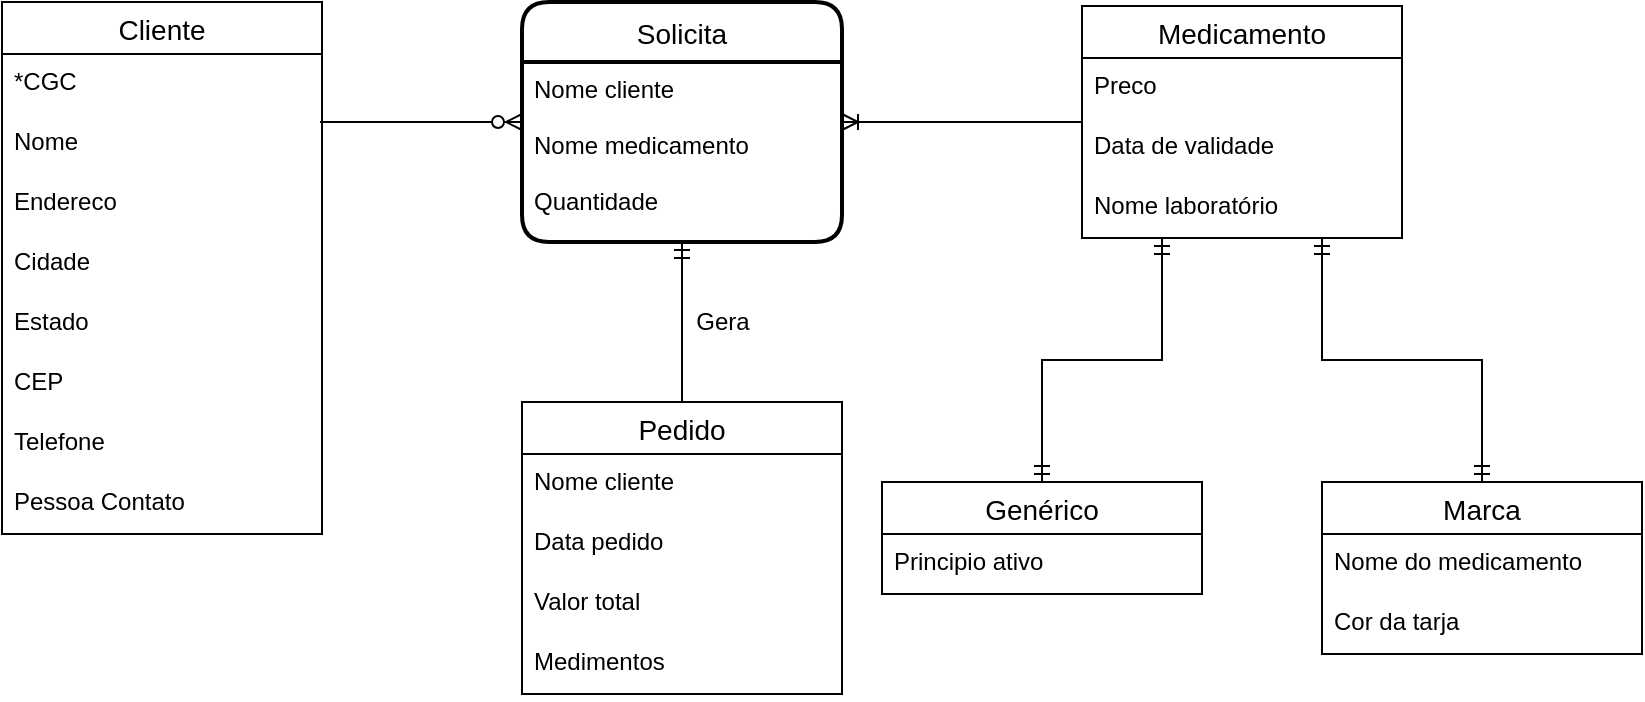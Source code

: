 <mxfile version="13.7.7" type="device"><diagram id="R2lEEEUBdFMjLlhIrx00" name="Page-1"><mxGraphModel dx="868" dy="479" grid="1" gridSize="10" guides="1" tooltips="1" connect="1" arrows="1" fold="1" page="1" pageScale="1" pageWidth="850" pageHeight="1100" math="0" shadow="0" extFonts="Permanent Marker^https://fonts.googleapis.com/css?family=Permanent+Marker"><root><mxCell id="0"/><mxCell id="1" parent="0"/><mxCell id="iWFiLatknzs_0y0cP8iD-32" value="" style="edgeStyle=entityRelationEdgeStyle;fontSize=12;html=1;endArrow=ERzeroToMany;endFill=1;exitX=0.994;exitY=0.133;exitDx=0;exitDy=0;exitPerimeter=0;entryX=0;entryY=0.5;entryDx=0;entryDy=0;" edge="1" parent="1" source="iWFiLatknzs_0y0cP8iD-23" target="iWFiLatknzs_0y0cP8iD-30"><mxGeometry width="100" height="100" relative="1" as="geometry"><mxPoint x="220" y="200" as="sourcePoint"/><mxPoint x="330" y="100" as="targetPoint"/></mxGeometry></mxCell><mxCell id="iWFiLatknzs_0y0cP8iD-51" style="edgeStyle=orthogonalEdgeStyle;rounded=0;orthogonalLoop=1;jettySize=auto;html=1;exitX=0.25;exitY=1;exitDx=0;exitDy=0;entryX=0.5;entryY=0;entryDx=0;entryDy=0;endArrow=ERmandOne;endFill=0;startArrow=ERmandOne;startFill=0;" edge="1" parent="1" source="iWFiLatknzs_0y0cP8iD-34" target="iWFiLatknzs_0y0cP8iD-47"><mxGeometry relative="1" as="geometry"/></mxCell><mxCell id="iWFiLatknzs_0y0cP8iD-56" style="edgeStyle=orthogonalEdgeStyle;rounded=0;orthogonalLoop=1;jettySize=auto;html=1;exitX=0.75;exitY=1;exitDx=0;exitDy=0;startArrow=ERmandOne;startFill=0;endArrow=ERmandOne;endFill=0;" edge="1" parent="1" source="iWFiLatknzs_0y0cP8iD-34" target="iWFiLatknzs_0y0cP8iD-52"><mxGeometry relative="1" as="geometry"/></mxCell><mxCell id="iWFiLatknzs_0y0cP8iD-47" value="Genérico" style="swimlane;fontStyle=0;childLayout=stackLayout;horizontal=1;startSize=26;horizontalStack=0;resizeParent=1;resizeParentMax=0;resizeLast=0;collapsible=1;marginBottom=0;align=center;fontSize=14;" vertex="1" parent="1"><mxGeometry x="480" y="280" width="160" height="56" as="geometry"/></mxCell><mxCell id="iWFiLatknzs_0y0cP8iD-48" value="Principio ativo" style="text;strokeColor=none;fillColor=none;spacingLeft=4;spacingRight=4;overflow=hidden;rotatable=0;points=[[0,0.5],[1,0.5]];portConstraint=eastwest;fontSize=12;" vertex="1" parent="iWFiLatknzs_0y0cP8iD-47"><mxGeometry y="26" width="160" height="30" as="geometry"/></mxCell><mxCell id="iWFiLatknzs_0y0cP8iD-52" value="Marca" style="swimlane;fontStyle=0;childLayout=stackLayout;horizontal=1;startSize=26;horizontalStack=0;resizeParent=1;resizeParentMax=0;resizeLast=0;collapsible=1;marginBottom=0;align=center;fontSize=14;" vertex="1" parent="1"><mxGeometry x="700" y="280" width="160" height="86" as="geometry"/></mxCell><mxCell id="iWFiLatknzs_0y0cP8iD-53" value="Nome do medicamento" style="text;strokeColor=none;fillColor=none;spacingLeft=4;spacingRight=4;overflow=hidden;rotatable=0;points=[[0,0.5],[1,0.5]];portConstraint=eastwest;fontSize=12;" vertex="1" parent="iWFiLatknzs_0y0cP8iD-52"><mxGeometry y="26" width="160" height="30" as="geometry"/></mxCell><mxCell id="iWFiLatknzs_0y0cP8iD-54" value="Cor da tarja" style="text;strokeColor=none;fillColor=none;spacingLeft=4;spacingRight=4;overflow=hidden;rotatable=0;points=[[0,0.5],[1,0.5]];portConstraint=eastwest;fontSize=12;" vertex="1" parent="iWFiLatknzs_0y0cP8iD-52"><mxGeometry y="56" width="160" height="30" as="geometry"/></mxCell><mxCell id="iWFiLatknzs_0y0cP8iD-57" style="edgeStyle=orthogonalEdgeStyle;rounded=0;orthogonalLoop=1;jettySize=auto;html=1;exitX=0;exitY=0.5;exitDx=0;exitDy=0;entryX=1;entryY=0.5;entryDx=0;entryDy=0;startArrow=none;startFill=0;endArrow=ERoneToMany;endFill=0;" edge="1" parent="1" source="iWFiLatknzs_0y0cP8iD-34" target="iWFiLatknzs_0y0cP8iD-30"><mxGeometry relative="1" as="geometry"/></mxCell><mxCell id="iWFiLatknzs_0y0cP8iD-21" value="Cliente" style="swimlane;fontStyle=0;childLayout=stackLayout;horizontal=1;startSize=26;horizontalStack=0;resizeParent=1;resizeParentMax=0;resizeLast=0;collapsible=1;marginBottom=0;align=center;fontSize=14;" vertex="1" parent="1"><mxGeometry x="40" y="40" width="160" height="266" as="geometry"/></mxCell><mxCell id="iWFiLatknzs_0y0cP8iD-22" value="*CGC" style="text;strokeColor=none;fillColor=none;spacingLeft=4;spacingRight=4;overflow=hidden;rotatable=0;points=[[0,0.5],[1,0.5]];portConstraint=eastwest;fontSize=12;" vertex="1" parent="iWFiLatknzs_0y0cP8iD-21"><mxGeometry y="26" width="160" height="30" as="geometry"/></mxCell><mxCell id="iWFiLatknzs_0y0cP8iD-23" value="Nome" style="text;strokeColor=none;fillColor=none;spacingLeft=4;spacingRight=4;overflow=hidden;rotatable=0;points=[[0,0.5],[1,0.5]];portConstraint=eastwest;fontSize=12;" vertex="1" parent="iWFiLatknzs_0y0cP8iD-21"><mxGeometry y="56" width="160" height="30" as="geometry"/></mxCell><mxCell id="iWFiLatknzs_0y0cP8iD-24" value="Endereco" style="text;strokeColor=none;fillColor=none;spacingLeft=4;spacingRight=4;overflow=hidden;rotatable=0;points=[[0,0.5],[1,0.5]];portConstraint=eastwest;fontSize=12;" vertex="1" parent="iWFiLatknzs_0y0cP8iD-21"><mxGeometry y="86" width="160" height="30" as="geometry"/></mxCell><mxCell id="iWFiLatknzs_0y0cP8iD-25" value="Cidade" style="text;strokeColor=none;fillColor=none;spacingLeft=4;spacingRight=4;overflow=hidden;rotatable=0;points=[[0,0.5],[1,0.5]];portConstraint=eastwest;fontSize=12;" vertex="1" parent="iWFiLatknzs_0y0cP8iD-21"><mxGeometry y="116" width="160" height="30" as="geometry"/></mxCell><mxCell id="iWFiLatknzs_0y0cP8iD-26" value="Estado" style="text;strokeColor=none;fillColor=none;spacingLeft=4;spacingRight=4;overflow=hidden;rotatable=0;points=[[0,0.5],[1,0.5]];portConstraint=eastwest;fontSize=12;" vertex="1" parent="iWFiLatknzs_0y0cP8iD-21"><mxGeometry y="146" width="160" height="30" as="geometry"/></mxCell><mxCell id="iWFiLatknzs_0y0cP8iD-27" value="CEP" style="text;strokeColor=none;fillColor=none;spacingLeft=4;spacingRight=4;overflow=hidden;rotatable=0;points=[[0,0.5],[1,0.5]];portConstraint=eastwest;fontSize=12;" vertex="1" parent="iWFiLatknzs_0y0cP8iD-21"><mxGeometry y="176" width="160" height="30" as="geometry"/></mxCell><mxCell id="iWFiLatknzs_0y0cP8iD-28" value="Telefone" style="text;strokeColor=none;fillColor=none;spacingLeft=4;spacingRight=4;overflow=hidden;rotatable=0;points=[[0,0.5],[1,0.5]];portConstraint=eastwest;fontSize=12;" vertex="1" parent="iWFiLatknzs_0y0cP8iD-21"><mxGeometry y="206" width="160" height="30" as="geometry"/></mxCell><mxCell id="iWFiLatknzs_0y0cP8iD-29" value="Pessoa Contato" style="text;strokeColor=none;fillColor=none;spacingLeft=4;spacingRight=4;overflow=hidden;rotatable=0;points=[[0,0.5],[1,0.5]];portConstraint=eastwest;fontSize=12;" vertex="1" parent="iWFiLatknzs_0y0cP8iD-21"><mxGeometry y="236" width="160" height="30" as="geometry"/></mxCell><mxCell id="iWFiLatknzs_0y0cP8iD-30" value="Solicita" style="swimlane;childLayout=stackLayout;horizontal=1;startSize=30;horizontalStack=0;rounded=1;fontSize=14;fontStyle=0;strokeWidth=2;resizeParent=0;resizeLast=1;shadow=0;dashed=0;align=center;" vertex="1" parent="1"><mxGeometry x="300" y="40" width="160" height="120" as="geometry"/></mxCell><mxCell id="iWFiLatknzs_0y0cP8iD-31" value="Nome cliente&#xA;&#xA;Nome medicamento&#xA;&#xA;Quantidade&#xA;" style="align=left;strokeColor=none;fillColor=none;spacingLeft=4;fontSize=12;verticalAlign=top;resizable=0;rotatable=0;part=1;" vertex="1" parent="iWFiLatknzs_0y0cP8iD-30"><mxGeometry y="30" width="160" height="90" as="geometry"/></mxCell><mxCell id="iWFiLatknzs_0y0cP8iD-64" value="Pedido" style="swimlane;fontStyle=0;childLayout=stackLayout;horizontal=1;startSize=26;horizontalStack=0;resizeParent=1;resizeParentMax=0;resizeLast=0;collapsible=1;marginBottom=0;align=center;fontSize=14;" vertex="1" parent="1"><mxGeometry x="300" y="240" width="160" height="146" as="geometry"/></mxCell><mxCell id="iWFiLatknzs_0y0cP8iD-65" value="Nome cliente" style="text;strokeColor=none;fillColor=none;spacingLeft=4;spacingRight=4;overflow=hidden;rotatable=0;points=[[0,0.5],[1,0.5]];portConstraint=eastwest;fontSize=12;" vertex="1" parent="iWFiLatknzs_0y0cP8iD-64"><mxGeometry y="26" width="160" height="30" as="geometry"/></mxCell><mxCell id="iWFiLatknzs_0y0cP8iD-66" value="Data pedido" style="text;strokeColor=none;fillColor=none;spacingLeft=4;spacingRight=4;overflow=hidden;rotatable=0;points=[[0,0.5],[1,0.5]];portConstraint=eastwest;fontSize=12;" vertex="1" parent="iWFiLatknzs_0y0cP8iD-64"><mxGeometry y="56" width="160" height="30" as="geometry"/></mxCell><mxCell id="iWFiLatknzs_0y0cP8iD-67" value="Valor total" style="text;strokeColor=none;fillColor=none;spacingLeft=4;spacingRight=4;overflow=hidden;rotatable=0;points=[[0,0.5],[1,0.5]];portConstraint=eastwest;fontSize=12;" vertex="1" parent="iWFiLatknzs_0y0cP8iD-64"><mxGeometry y="86" width="160" height="30" as="geometry"/></mxCell><mxCell id="iWFiLatknzs_0y0cP8iD-69" value="Medimentos" style="text;strokeColor=none;fillColor=none;spacingLeft=4;spacingRight=4;overflow=hidden;rotatable=0;points=[[0,0.5],[1,0.5]];portConstraint=eastwest;fontSize=12;" vertex="1" parent="iWFiLatknzs_0y0cP8iD-64"><mxGeometry y="116" width="160" height="30" as="geometry"/></mxCell><mxCell id="iWFiLatknzs_0y0cP8iD-70" style="edgeStyle=orthogonalEdgeStyle;rounded=0;orthogonalLoop=1;jettySize=auto;html=1;exitX=0.5;exitY=1;exitDx=0;exitDy=0;startArrow=ERmandOne;startFill=0;endArrow=none;endFill=0;" edge="1" parent="1" source="iWFiLatknzs_0y0cP8iD-31" target="iWFiLatknzs_0y0cP8iD-64"><mxGeometry relative="1" as="geometry"/></mxCell><mxCell id="iWFiLatknzs_0y0cP8iD-34" value="Medicamento" style="swimlane;fontStyle=0;childLayout=stackLayout;horizontal=1;startSize=26;horizontalStack=0;resizeParent=1;resizeParentMax=0;resizeLast=0;collapsible=1;marginBottom=0;align=center;fontSize=14;" vertex="1" parent="1"><mxGeometry x="580" y="42" width="160" height="116" as="geometry"/></mxCell><mxCell id="iWFiLatknzs_0y0cP8iD-36" value="Preco" style="text;strokeColor=none;fillColor=none;spacingLeft=4;spacingRight=4;overflow=hidden;rotatable=0;points=[[0,0.5],[1,0.5]];portConstraint=eastwest;fontSize=12;" vertex="1" parent="iWFiLatknzs_0y0cP8iD-34"><mxGeometry y="26" width="160" height="30" as="geometry"/></mxCell><mxCell id="iWFiLatknzs_0y0cP8iD-58" value="Data de validade" style="text;strokeColor=none;fillColor=none;spacingLeft=4;spacingRight=4;overflow=hidden;rotatable=0;points=[[0,0.5],[1,0.5]];portConstraint=eastwest;fontSize=12;" vertex="1" parent="iWFiLatknzs_0y0cP8iD-34"><mxGeometry y="56" width="160" height="30" as="geometry"/></mxCell><mxCell id="iWFiLatknzs_0y0cP8iD-59" value="Nome laboratório" style="text;strokeColor=none;fillColor=none;spacingLeft=4;spacingRight=4;overflow=hidden;rotatable=0;points=[[0,0.5],[1,0.5]];portConstraint=eastwest;fontSize=12;" vertex="1" parent="iWFiLatknzs_0y0cP8iD-34"><mxGeometry y="86" width="160" height="30" as="geometry"/></mxCell><mxCell id="iWFiLatknzs_0y0cP8iD-72" value="Gera" style="text;html=1;align=center;verticalAlign=middle;resizable=0;points=[];autosize=1;" vertex="1" parent="1"><mxGeometry x="380" y="190" width="40" height="20" as="geometry"/></mxCell></root></mxGraphModel></diagram></mxfile>